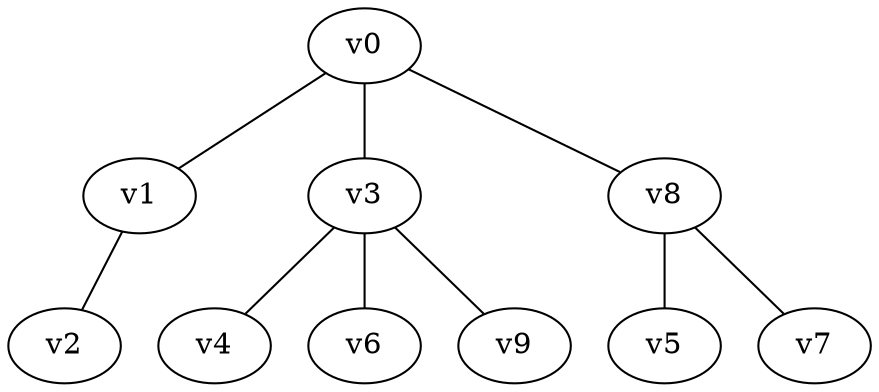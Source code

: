 // BFS tree produced by graphlab
graph gn10_bfs {
v0 -- v1;
v0 -- v3;
v0 -- v8;
v1 -- v2;
v3 -- v4;
v3 -- v6;
v3 -- v9;
v8 -- v5;
v8 -- v7;
}
// vertices = 10
// edges = 9
// runtime = 0 sec
// memory = 13 MB
